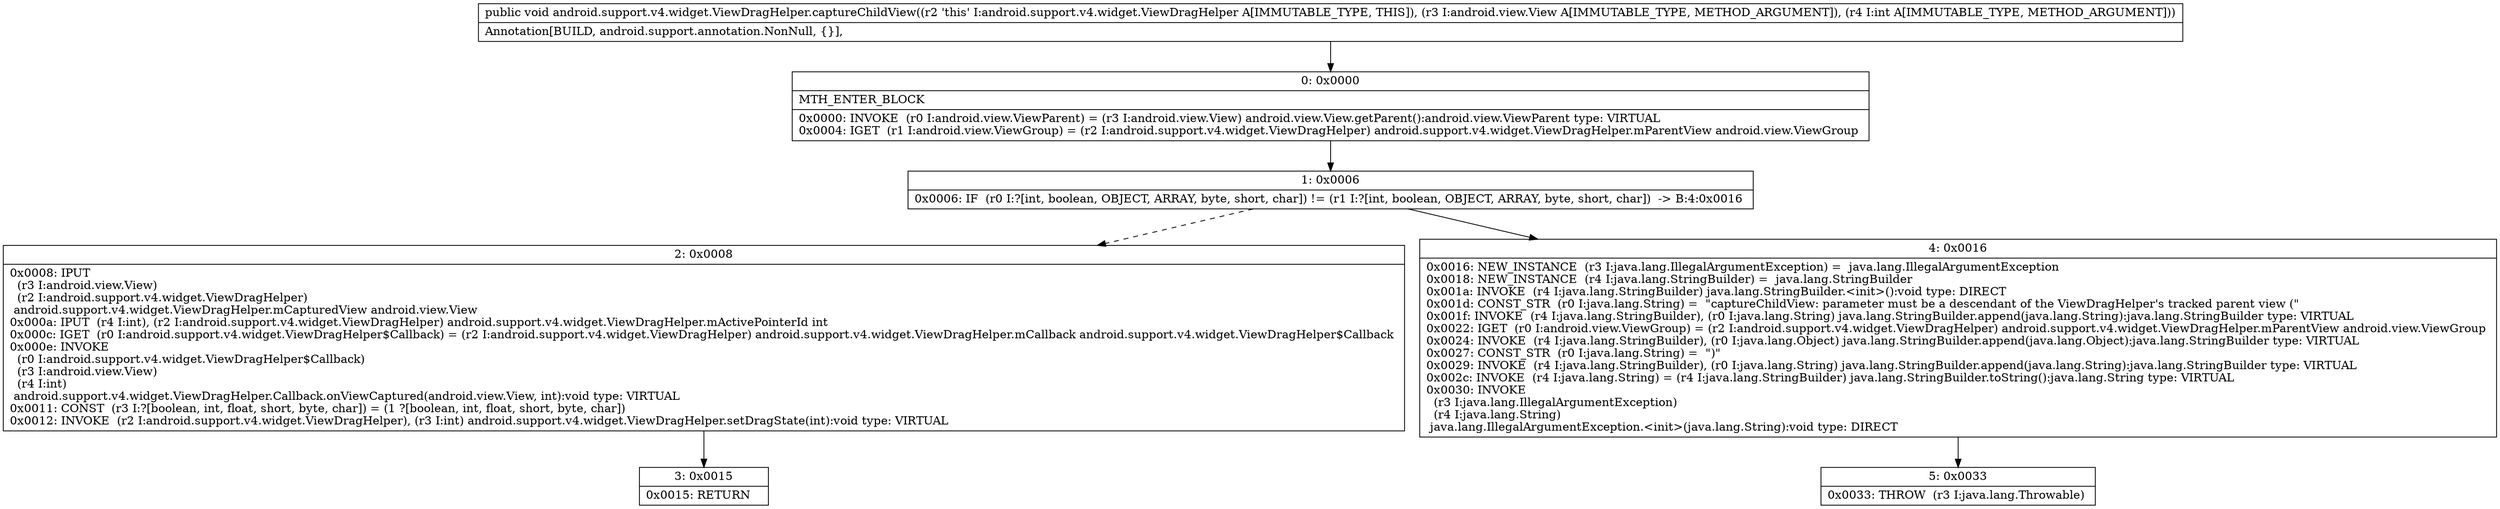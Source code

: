 digraph "CFG forandroid.support.v4.widget.ViewDragHelper.captureChildView(Landroid\/view\/View;I)V" {
Node_0 [shape=record,label="{0\:\ 0x0000|MTH_ENTER_BLOCK\l|0x0000: INVOKE  (r0 I:android.view.ViewParent) = (r3 I:android.view.View) android.view.View.getParent():android.view.ViewParent type: VIRTUAL \l0x0004: IGET  (r1 I:android.view.ViewGroup) = (r2 I:android.support.v4.widget.ViewDragHelper) android.support.v4.widget.ViewDragHelper.mParentView android.view.ViewGroup \l}"];
Node_1 [shape=record,label="{1\:\ 0x0006|0x0006: IF  (r0 I:?[int, boolean, OBJECT, ARRAY, byte, short, char]) != (r1 I:?[int, boolean, OBJECT, ARRAY, byte, short, char])  \-\> B:4:0x0016 \l}"];
Node_2 [shape=record,label="{2\:\ 0x0008|0x0008: IPUT  \l  (r3 I:android.view.View)\l  (r2 I:android.support.v4.widget.ViewDragHelper)\l android.support.v4.widget.ViewDragHelper.mCapturedView android.view.View \l0x000a: IPUT  (r4 I:int), (r2 I:android.support.v4.widget.ViewDragHelper) android.support.v4.widget.ViewDragHelper.mActivePointerId int \l0x000c: IGET  (r0 I:android.support.v4.widget.ViewDragHelper$Callback) = (r2 I:android.support.v4.widget.ViewDragHelper) android.support.v4.widget.ViewDragHelper.mCallback android.support.v4.widget.ViewDragHelper$Callback \l0x000e: INVOKE  \l  (r0 I:android.support.v4.widget.ViewDragHelper$Callback)\l  (r3 I:android.view.View)\l  (r4 I:int)\l android.support.v4.widget.ViewDragHelper.Callback.onViewCaptured(android.view.View, int):void type: VIRTUAL \l0x0011: CONST  (r3 I:?[boolean, int, float, short, byte, char]) = (1 ?[boolean, int, float, short, byte, char]) \l0x0012: INVOKE  (r2 I:android.support.v4.widget.ViewDragHelper), (r3 I:int) android.support.v4.widget.ViewDragHelper.setDragState(int):void type: VIRTUAL \l}"];
Node_3 [shape=record,label="{3\:\ 0x0015|0x0015: RETURN   \l}"];
Node_4 [shape=record,label="{4\:\ 0x0016|0x0016: NEW_INSTANCE  (r3 I:java.lang.IllegalArgumentException) =  java.lang.IllegalArgumentException \l0x0018: NEW_INSTANCE  (r4 I:java.lang.StringBuilder) =  java.lang.StringBuilder \l0x001a: INVOKE  (r4 I:java.lang.StringBuilder) java.lang.StringBuilder.\<init\>():void type: DIRECT \l0x001d: CONST_STR  (r0 I:java.lang.String) =  \"captureChildView: parameter must be a descendant of the ViewDragHelper's tracked parent view (\" \l0x001f: INVOKE  (r4 I:java.lang.StringBuilder), (r0 I:java.lang.String) java.lang.StringBuilder.append(java.lang.String):java.lang.StringBuilder type: VIRTUAL \l0x0022: IGET  (r0 I:android.view.ViewGroup) = (r2 I:android.support.v4.widget.ViewDragHelper) android.support.v4.widget.ViewDragHelper.mParentView android.view.ViewGroup \l0x0024: INVOKE  (r4 I:java.lang.StringBuilder), (r0 I:java.lang.Object) java.lang.StringBuilder.append(java.lang.Object):java.lang.StringBuilder type: VIRTUAL \l0x0027: CONST_STR  (r0 I:java.lang.String) =  \")\" \l0x0029: INVOKE  (r4 I:java.lang.StringBuilder), (r0 I:java.lang.String) java.lang.StringBuilder.append(java.lang.String):java.lang.StringBuilder type: VIRTUAL \l0x002c: INVOKE  (r4 I:java.lang.String) = (r4 I:java.lang.StringBuilder) java.lang.StringBuilder.toString():java.lang.String type: VIRTUAL \l0x0030: INVOKE  \l  (r3 I:java.lang.IllegalArgumentException)\l  (r4 I:java.lang.String)\l java.lang.IllegalArgumentException.\<init\>(java.lang.String):void type: DIRECT \l}"];
Node_5 [shape=record,label="{5\:\ 0x0033|0x0033: THROW  (r3 I:java.lang.Throwable) \l}"];
MethodNode[shape=record,label="{public void android.support.v4.widget.ViewDragHelper.captureChildView((r2 'this' I:android.support.v4.widget.ViewDragHelper A[IMMUTABLE_TYPE, THIS]), (r3 I:android.view.View A[IMMUTABLE_TYPE, METHOD_ARGUMENT]), (r4 I:int A[IMMUTABLE_TYPE, METHOD_ARGUMENT]))  | Annotation[BUILD, android.support.annotation.NonNull, \{\}], \l}"];
MethodNode -> Node_0;
Node_0 -> Node_1;
Node_1 -> Node_2[style=dashed];
Node_1 -> Node_4;
Node_2 -> Node_3;
Node_4 -> Node_5;
}

